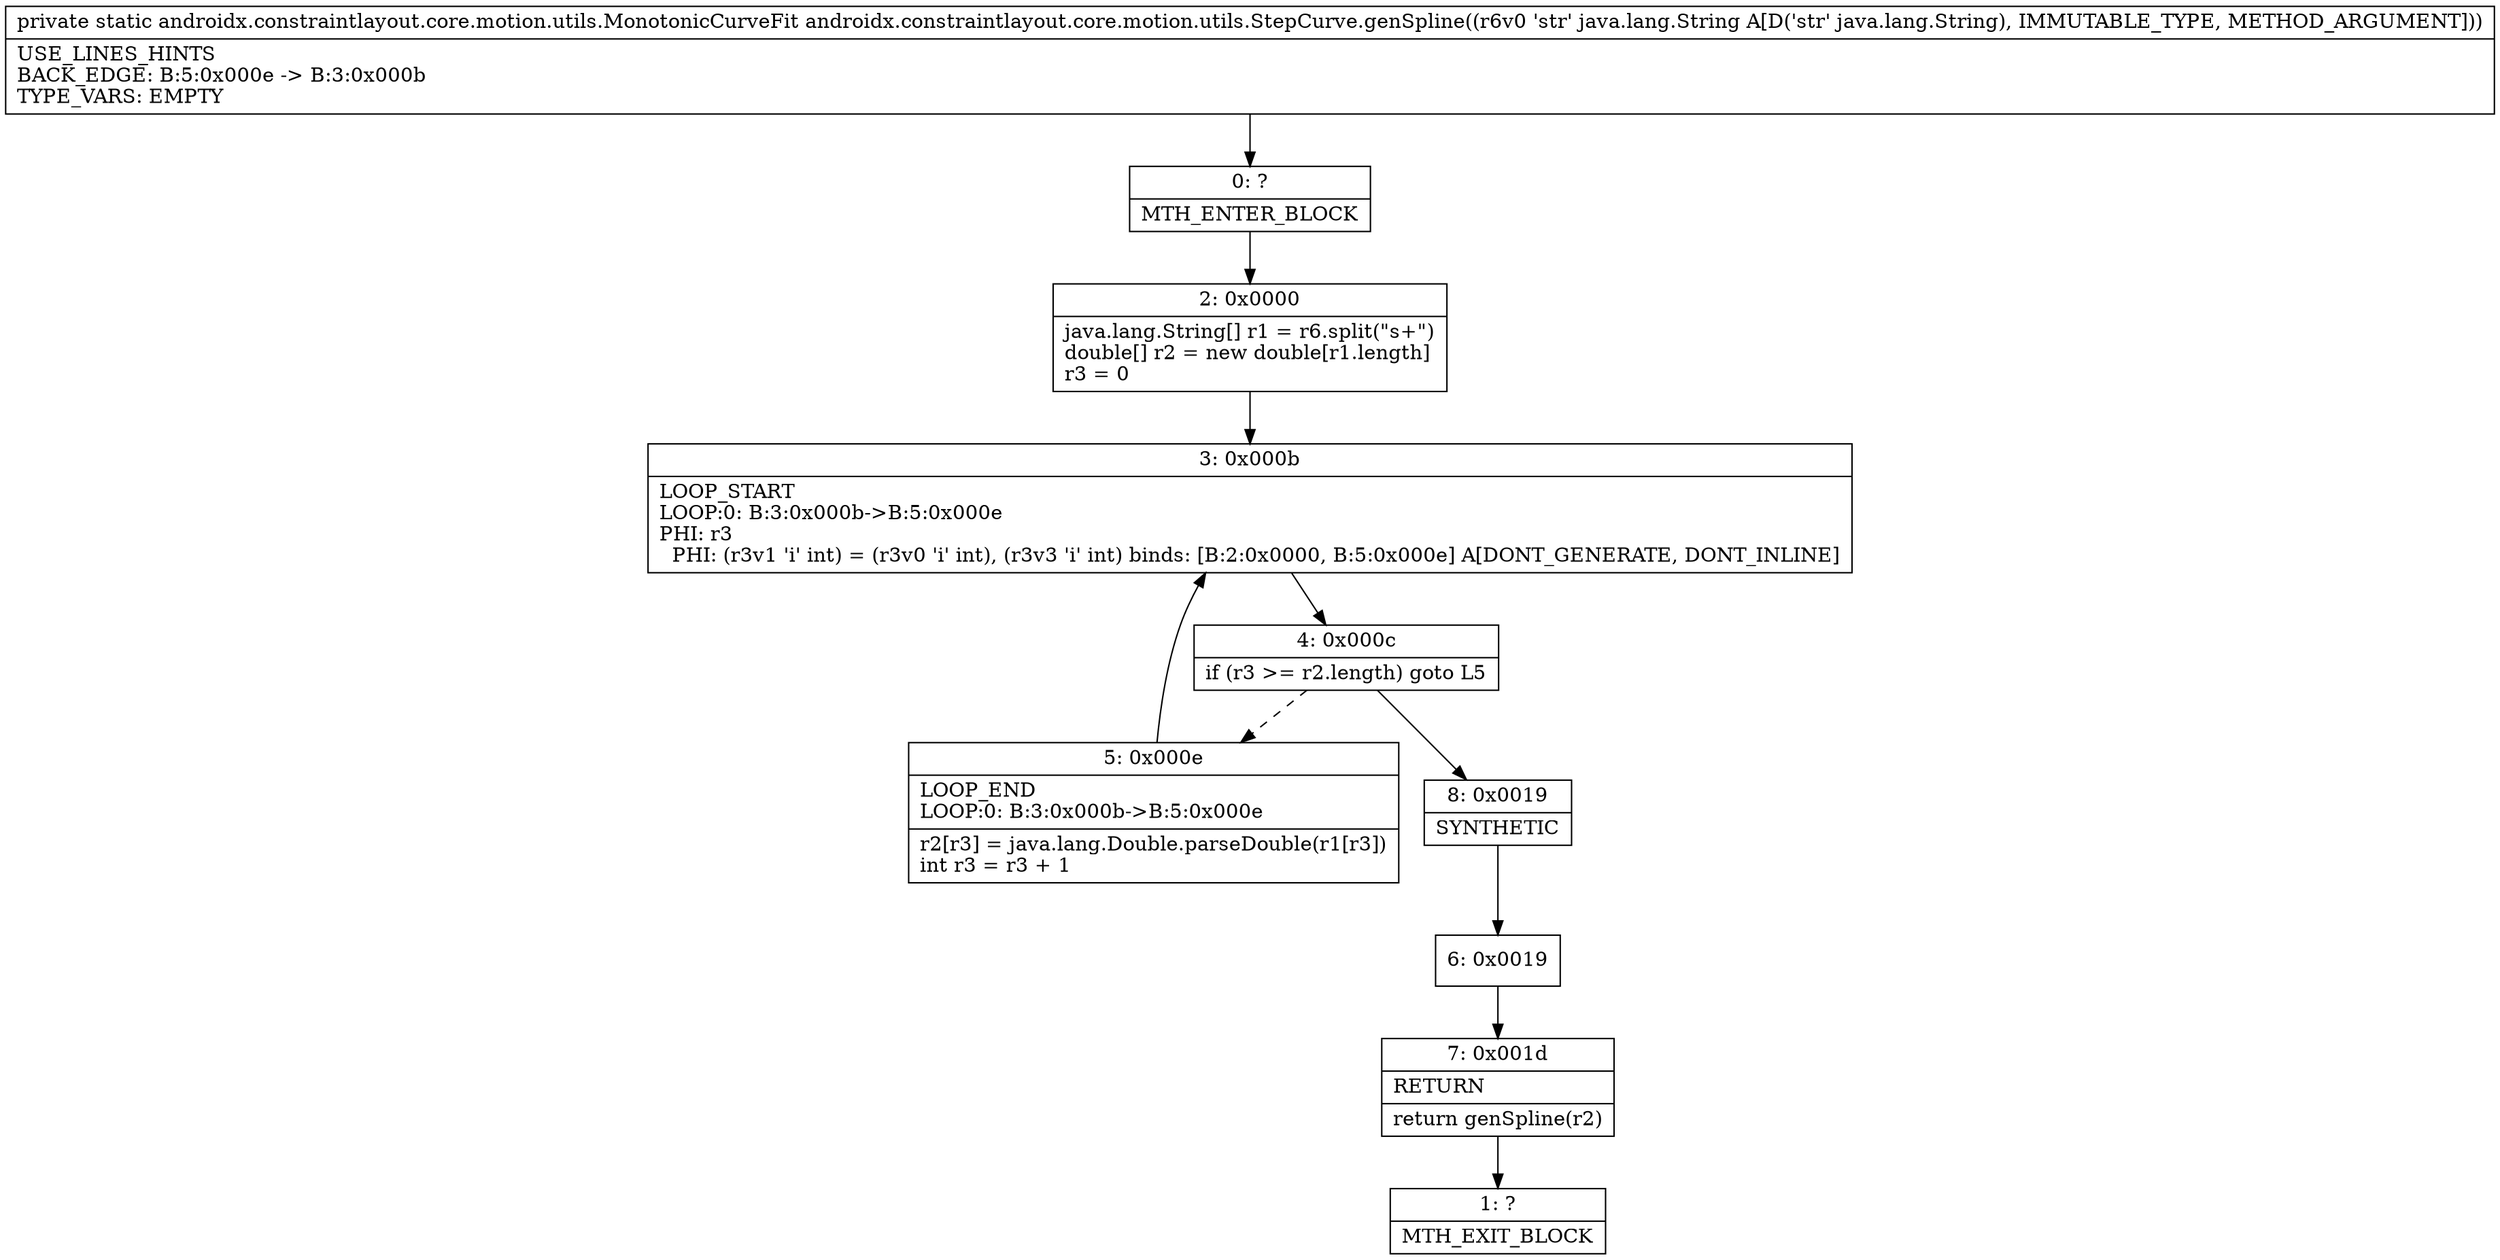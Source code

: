 digraph "CFG forandroidx.constraintlayout.core.motion.utils.StepCurve.genSpline(Ljava\/lang\/String;)Landroidx\/constraintlayout\/core\/motion\/utils\/MonotonicCurveFit;" {
Node_0 [shape=record,label="{0\:\ ?|MTH_ENTER_BLOCK\l}"];
Node_2 [shape=record,label="{2\:\ 0x0000|java.lang.String[] r1 = r6.split(\"s+\")\ldouble[] r2 = new double[r1.length]\lr3 = 0\l}"];
Node_3 [shape=record,label="{3\:\ 0x000b|LOOP_START\lLOOP:0: B:3:0x000b\-\>B:5:0x000e\lPHI: r3 \l  PHI: (r3v1 'i' int) = (r3v0 'i' int), (r3v3 'i' int) binds: [B:2:0x0000, B:5:0x000e] A[DONT_GENERATE, DONT_INLINE]\l}"];
Node_4 [shape=record,label="{4\:\ 0x000c|if (r3 \>= r2.length) goto L5\l}"];
Node_5 [shape=record,label="{5\:\ 0x000e|LOOP_END\lLOOP:0: B:3:0x000b\-\>B:5:0x000e\l|r2[r3] = java.lang.Double.parseDouble(r1[r3])\lint r3 = r3 + 1\l}"];
Node_8 [shape=record,label="{8\:\ 0x0019|SYNTHETIC\l}"];
Node_6 [shape=record,label="{6\:\ 0x0019}"];
Node_7 [shape=record,label="{7\:\ 0x001d|RETURN\l|return genSpline(r2)\l}"];
Node_1 [shape=record,label="{1\:\ ?|MTH_EXIT_BLOCK\l}"];
MethodNode[shape=record,label="{private static androidx.constraintlayout.core.motion.utils.MonotonicCurveFit androidx.constraintlayout.core.motion.utils.StepCurve.genSpline((r6v0 'str' java.lang.String A[D('str' java.lang.String), IMMUTABLE_TYPE, METHOD_ARGUMENT]))  | USE_LINES_HINTS\lBACK_EDGE: B:5:0x000e \-\> B:3:0x000b\lTYPE_VARS: EMPTY\l}"];
MethodNode -> Node_0;Node_0 -> Node_2;
Node_2 -> Node_3;
Node_3 -> Node_4;
Node_4 -> Node_5[style=dashed];
Node_4 -> Node_8;
Node_5 -> Node_3;
Node_8 -> Node_6;
Node_6 -> Node_7;
Node_7 -> Node_1;
}

